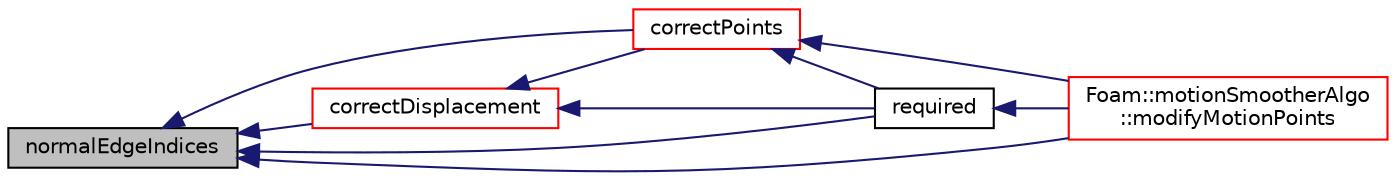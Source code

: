 digraph "normalEdgeIndices"
{
  bgcolor="transparent";
  edge [fontname="Helvetica",fontsize="10",labelfontname="Helvetica",labelfontsize="10"];
  node [fontname="Helvetica",fontsize="10",shape=record];
  rankdir="LR";
  Node1 [label="normalEdgeIndices",height=0.2,width=0.4,color="black", fillcolor="grey75", style="filled", fontcolor="black"];
  Node1 -> Node2 [dir="back",color="midnightblue",fontsize="10",style="solid",fontname="Helvetica"];
  Node2 [label="correctDisplacement",height=0.2,width=0.4,color="red",URL="$a02803.html#a26b46ed22455249a17fd5ec9d066ca97",tooltip="Correct motion displacements. "];
  Node2 -> Node3 [dir="back",color="midnightblue",fontsize="10",style="solid",fontname="Helvetica"];
  Node3 [label="correctPoints",height=0.2,width=0.4,color="red",URL="$a02803.html#a55018a250639c0166774f452b31de744",tooltip="Correct motion points. "];
  Node3 -> Node4 [dir="back",color="midnightblue",fontsize="10",style="solid",fontname="Helvetica"];
  Node4 [label="Foam::motionSmootherAlgo\l::modifyMotionPoints",height=0.2,width=0.4,color="red",URL="$a01572.html#a97c706cc758ca249755daf56fcbd44b3",tooltip="Apply optional point constraint (2d correction) "];
  Node3 -> Node5 [dir="back",color="midnightblue",fontsize="10",style="solid",fontname="Helvetica"];
  Node5 [label="required",height=0.2,width=0.4,color="black",URL="$a02803.html#a2baedda829ebb589221e9dfb9ea6fe91",tooltip="Is 2D correction required, i.e. is the mesh a wedge or slab. "];
  Node5 -> Node4 [dir="back",color="midnightblue",fontsize="10",style="solid",fontname="Helvetica"];
  Node2 -> Node5 [dir="back",color="midnightblue",fontsize="10",style="solid",fontname="Helvetica"];
  Node1 -> Node3 [dir="back",color="midnightblue",fontsize="10",style="solid",fontname="Helvetica"];
  Node1 -> Node4 [dir="back",color="midnightblue",fontsize="10",style="solid",fontname="Helvetica"];
  Node1 -> Node5 [dir="back",color="midnightblue",fontsize="10",style="solid",fontname="Helvetica"];
}
